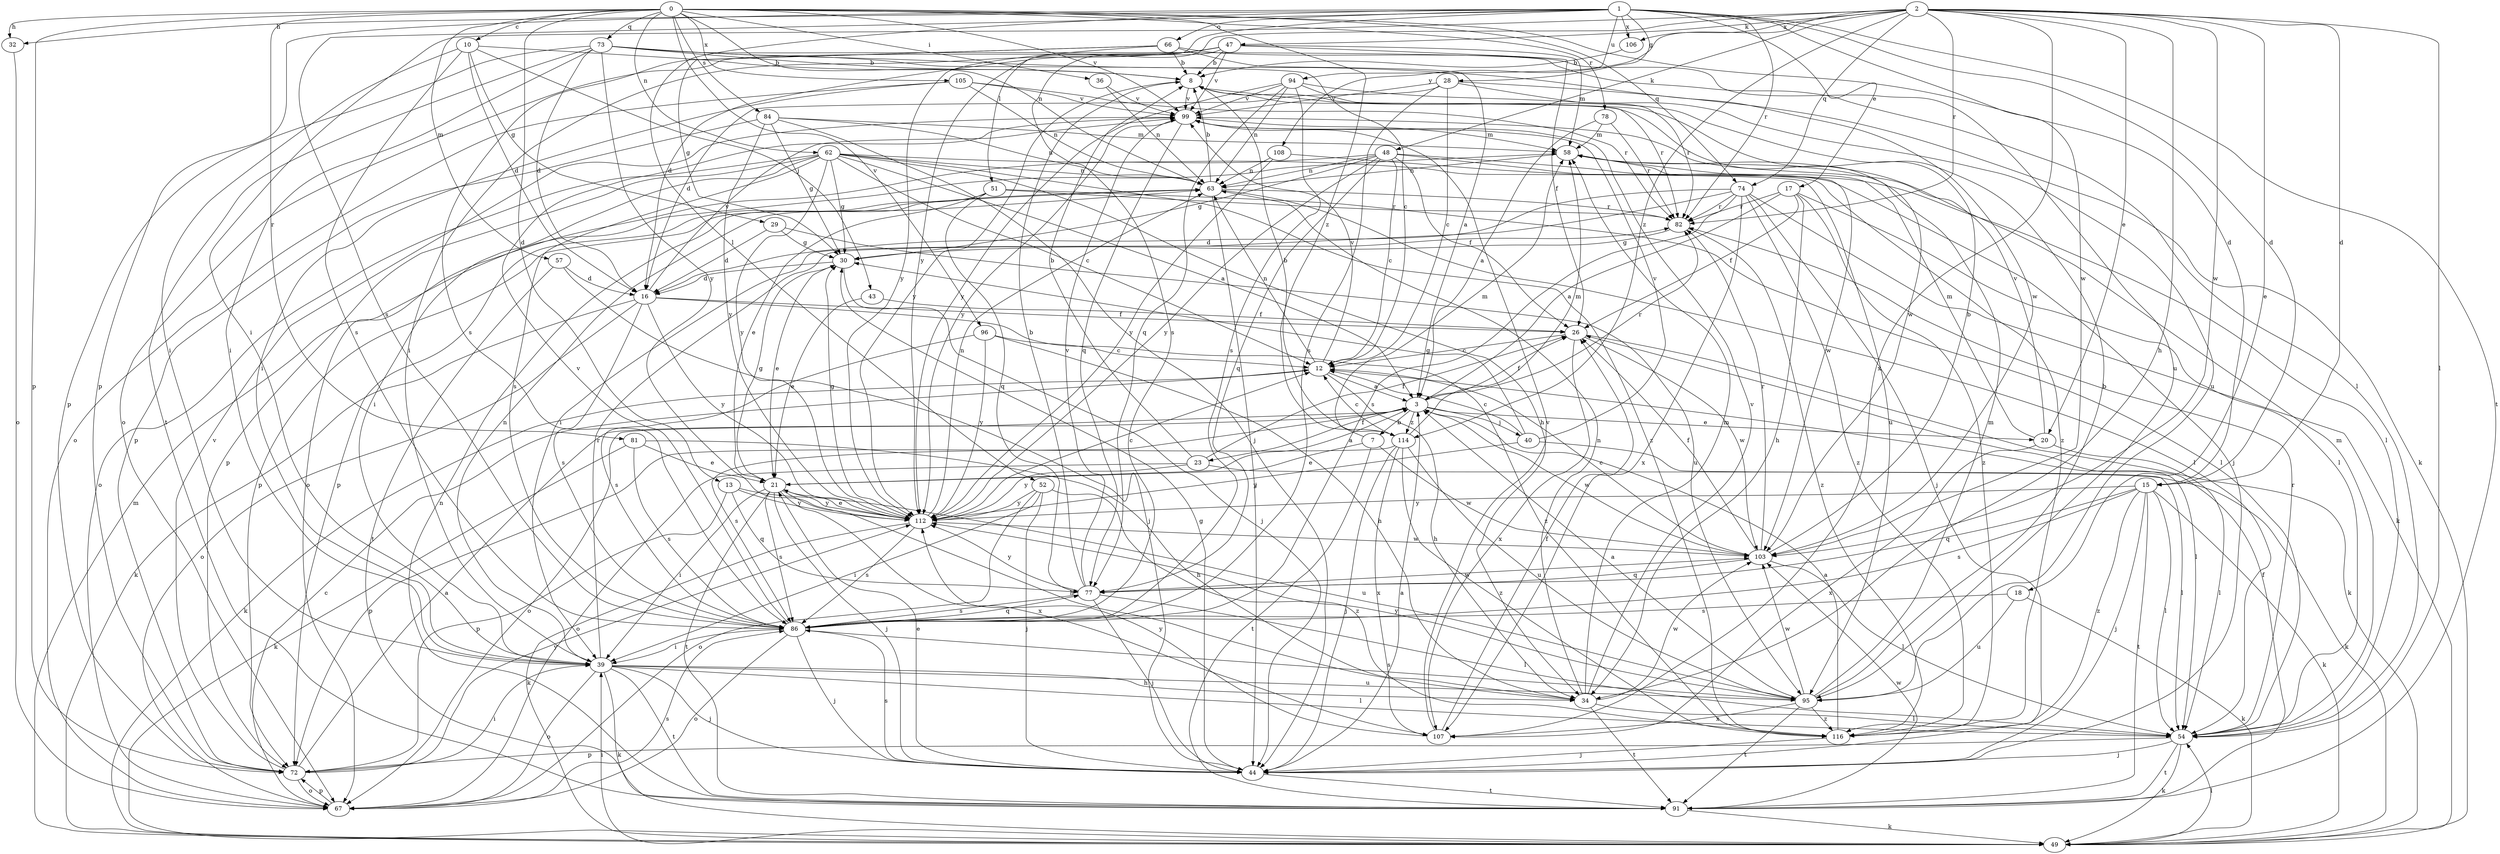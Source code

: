 strict digraph  {
0;
1;
2;
3;
7;
8;
10;
12;
13;
15;
16;
17;
18;
20;
21;
23;
26;
28;
29;
30;
32;
34;
36;
39;
40;
43;
44;
47;
48;
49;
51;
52;
54;
57;
58;
62;
63;
66;
67;
72;
73;
74;
77;
78;
81;
82;
84;
86;
91;
94;
95;
96;
99;
103;
105;
106;
107;
108;
112;
114;
116;
0 -> 10  [label=c];
0 -> 13  [label=d];
0 -> 15  [label=d];
0 -> 32  [label=h];
0 -> 36  [label=i];
0 -> 57  [label=m];
0 -> 62  [label=n];
0 -> 63  [label=n];
0 -> 72  [label=p];
0 -> 73  [label=q];
0 -> 74  [label=q];
0 -> 78  [label=r];
0 -> 81  [label=r];
0 -> 84  [label=s];
0 -> 96  [label=v];
0 -> 99  [label=v];
0 -> 105  [label=x];
0 -> 114  [label=z];
1 -> 15  [label=d];
1 -> 17  [label=e];
1 -> 28  [label=g];
1 -> 32  [label=h];
1 -> 51  [label=l];
1 -> 52  [label=l];
1 -> 66  [label=o];
1 -> 72  [label=p];
1 -> 82  [label=r];
1 -> 86  [label=s];
1 -> 91  [label=t];
1 -> 94  [label=u];
1 -> 103  [label=w];
1 -> 106  [label=x];
2 -> 15  [label=d];
2 -> 18  [label=e];
2 -> 20  [label=e];
2 -> 34  [label=h];
2 -> 39  [label=i];
2 -> 47  [label=k];
2 -> 48  [label=k];
2 -> 54  [label=l];
2 -> 74  [label=q];
2 -> 82  [label=r];
2 -> 103  [label=w];
2 -> 106  [label=x];
2 -> 107  [label=x];
2 -> 108  [label=y];
2 -> 112  [label=y];
2 -> 114  [label=z];
3 -> 7  [label=b];
3 -> 20  [label=e];
3 -> 23  [label=f];
3 -> 26  [label=f];
3 -> 40  [label=j];
3 -> 67  [label=o];
3 -> 82  [label=r];
3 -> 86  [label=s];
3 -> 103  [label=w];
3 -> 114  [label=z];
7 -> 21  [label=e];
7 -> 58  [label=m];
7 -> 91  [label=t];
7 -> 103  [label=w];
8 -> 99  [label=v];
8 -> 103  [label=w];
8 -> 112  [label=y];
10 -> 8  [label=b];
10 -> 16  [label=d];
10 -> 29  [label=g];
10 -> 39  [label=i];
10 -> 43  [label=j];
10 -> 86  [label=s];
12 -> 3  [label=a];
12 -> 34  [label=h];
12 -> 49  [label=k];
12 -> 54  [label=l];
12 -> 63  [label=n];
12 -> 99  [label=v];
13 -> 72  [label=p];
13 -> 77  [label=q];
13 -> 95  [label=u];
13 -> 112  [label=y];
15 -> 44  [label=j];
15 -> 49  [label=k];
15 -> 54  [label=l];
15 -> 77  [label=q];
15 -> 86  [label=s];
15 -> 91  [label=t];
15 -> 112  [label=y];
15 -> 116  [label=z];
16 -> 26  [label=f];
16 -> 49  [label=k];
16 -> 67  [label=o];
16 -> 86  [label=s];
16 -> 99  [label=v];
16 -> 112  [label=y];
16 -> 116  [label=z];
17 -> 3  [label=a];
17 -> 26  [label=f];
17 -> 34  [label=h];
17 -> 54  [label=l];
17 -> 82  [label=r];
17 -> 116  [label=z];
18 -> 49  [label=k];
18 -> 86  [label=s];
18 -> 95  [label=u];
20 -> 54  [label=l];
20 -> 58  [label=m];
20 -> 99  [label=v];
20 -> 107  [label=x];
21 -> 3  [label=a];
21 -> 30  [label=g];
21 -> 34  [label=h];
21 -> 39  [label=i];
21 -> 44  [label=j];
21 -> 86  [label=s];
21 -> 91  [label=t];
21 -> 107  [label=x];
21 -> 112  [label=y];
23 -> 8  [label=b];
23 -> 26  [label=f];
23 -> 49  [label=k];
23 -> 67  [label=o];
23 -> 112  [label=y];
26 -> 12  [label=c];
26 -> 49  [label=k];
26 -> 103  [label=w];
26 -> 107  [label=x];
28 -> 12  [label=c];
28 -> 16  [label=d];
28 -> 49  [label=k];
28 -> 82  [label=r];
28 -> 86  [label=s];
28 -> 99  [label=v];
29 -> 16  [label=d];
29 -> 30  [label=g];
29 -> 95  [label=u];
30 -> 16  [label=d];
30 -> 21  [label=e];
30 -> 44  [label=j];
32 -> 67  [label=o];
34 -> 54  [label=l];
34 -> 58  [label=m];
34 -> 63  [label=n];
34 -> 91  [label=t];
34 -> 99  [label=v];
34 -> 103  [label=w];
36 -> 63  [label=n];
36 -> 99  [label=v];
39 -> 34  [label=h];
39 -> 44  [label=j];
39 -> 49  [label=k];
39 -> 54  [label=l];
39 -> 63  [label=n];
39 -> 67  [label=o];
39 -> 82  [label=r];
39 -> 91  [label=t];
39 -> 95  [label=u];
40 -> 12  [label=c];
40 -> 30  [label=g];
40 -> 54  [label=l];
40 -> 99  [label=v];
40 -> 112  [label=y];
43 -> 21  [label=e];
43 -> 26  [label=f];
44 -> 3  [label=a];
44 -> 21  [label=e];
44 -> 30  [label=g];
44 -> 86  [label=s];
44 -> 91  [label=t];
47 -> 8  [label=b];
47 -> 16  [label=d];
47 -> 26  [label=f];
47 -> 39  [label=i];
47 -> 58  [label=m];
47 -> 67  [label=o];
47 -> 86  [label=s];
47 -> 99  [label=v];
48 -> 12  [label=c];
48 -> 26  [label=f];
48 -> 30  [label=g];
48 -> 44  [label=j];
48 -> 54  [label=l];
48 -> 63  [label=n];
48 -> 67  [label=o];
48 -> 77  [label=q];
48 -> 112  [label=y];
49 -> 39  [label=i];
49 -> 54  [label=l];
49 -> 58  [label=m];
51 -> 21  [label=e];
51 -> 54  [label=l];
51 -> 72  [label=p];
51 -> 77  [label=q];
51 -> 82  [label=r];
52 -> 39  [label=i];
52 -> 44  [label=j];
52 -> 67  [label=o];
52 -> 112  [label=y];
52 -> 116  [label=z];
54 -> 44  [label=j];
54 -> 49  [label=k];
54 -> 58  [label=m];
54 -> 72  [label=p];
54 -> 82  [label=r];
54 -> 91  [label=t];
57 -> 16  [label=d];
57 -> 44  [label=j];
57 -> 91  [label=t];
58 -> 63  [label=n];
58 -> 103  [label=w];
62 -> 3  [label=a];
62 -> 12  [label=c];
62 -> 30  [label=g];
62 -> 34  [label=h];
62 -> 39  [label=i];
62 -> 63  [label=n];
62 -> 67  [label=o];
62 -> 72  [label=p];
62 -> 86  [label=s];
62 -> 95  [label=u];
62 -> 112  [label=y];
62 -> 116  [label=z];
63 -> 8  [label=b];
63 -> 44  [label=j];
63 -> 54  [label=l];
63 -> 72  [label=p];
63 -> 82  [label=r];
66 -> 3  [label=a];
66 -> 8  [label=b];
66 -> 30  [label=g];
66 -> 86  [label=s];
66 -> 95  [label=u];
66 -> 112  [label=y];
67 -> 12  [label=c];
67 -> 72  [label=p];
67 -> 86  [label=s];
72 -> 3  [label=a];
72 -> 39  [label=i];
72 -> 67  [label=o];
72 -> 99  [label=v];
72 -> 112  [label=y];
73 -> 8  [label=b];
73 -> 12  [label=c];
73 -> 16  [label=d];
73 -> 39  [label=i];
73 -> 54  [label=l];
73 -> 72  [label=p];
73 -> 91  [label=t];
73 -> 103  [label=w];
73 -> 112  [label=y];
74 -> 16  [label=d];
74 -> 39  [label=i];
74 -> 44  [label=j];
74 -> 49  [label=k];
74 -> 82  [label=r];
74 -> 86  [label=s];
74 -> 107  [label=x];
74 -> 116  [label=z];
77 -> 8  [label=b];
77 -> 44  [label=j];
77 -> 54  [label=l];
77 -> 86  [label=s];
77 -> 99  [label=v];
77 -> 103  [label=w];
77 -> 112  [label=y];
78 -> 3  [label=a];
78 -> 58  [label=m];
78 -> 82  [label=r];
81 -> 21  [label=e];
81 -> 34  [label=h];
81 -> 49  [label=k];
81 -> 86  [label=s];
82 -> 30  [label=g];
82 -> 116  [label=z];
84 -> 30  [label=g];
84 -> 44  [label=j];
84 -> 58  [label=m];
84 -> 63  [label=n];
84 -> 72  [label=p];
84 -> 112  [label=y];
86 -> 39  [label=i];
86 -> 44  [label=j];
86 -> 67  [label=o];
86 -> 77  [label=q];
86 -> 99  [label=v];
91 -> 26  [label=f];
91 -> 49  [label=k];
91 -> 63  [label=n];
91 -> 103  [label=w];
94 -> 63  [label=n];
94 -> 77  [label=q];
94 -> 82  [label=r];
94 -> 86  [label=s];
94 -> 95  [label=u];
94 -> 99  [label=v];
94 -> 112  [label=y];
95 -> 3  [label=a];
95 -> 8  [label=b];
95 -> 58  [label=m];
95 -> 86  [label=s];
95 -> 91  [label=t];
95 -> 103  [label=w];
95 -> 107  [label=x];
95 -> 112  [label=y];
95 -> 116  [label=z];
96 -> 12  [label=c];
96 -> 34  [label=h];
96 -> 86  [label=s];
96 -> 112  [label=y];
99 -> 58  [label=m];
99 -> 77  [label=q];
99 -> 112  [label=y];
103 -> 8  [label=b];
103 -> 12  [label=c];
103 -> 26  [label=f];
103 -> 54  [label=l];
103 -> 77  [label=q];
103 -> 82  [label=r];
105 -> 39  [label=i];
105 -> 63  [label=n];
105 -> 67  [label=o];
105 -> 82  [label=r];
105 -> 99  [label=v];
106 -> 8  [label=b];
107 -> 26  [label=f];
107 -> 99  [label=v];
107 -> 112  [label=y];
108 -> 63  [label=n];
108 -> 112  [label=y];
108 -> 116  [label=z];
112 -> 12  [label=c];
112 -> 21  [label=e];
112 -> 30  [label=g];
112 -> 49  [label=k];
112 -> 63  [label=n];
112 -> 86  [label=s];
112 -> 103  [label=w];
114 -> 8  [label=b];
114 -> 12  [label=c];
114 -> 44  [label=j];
114 -> 58  [label=m];
114 -> 72  [label=p];
114 -> 95  [label=u];
114 -> 107  [label=x];
114 -> 116  [label=z];
116 -> 3  [label=a];
116 -> 44  [label=j];
}
